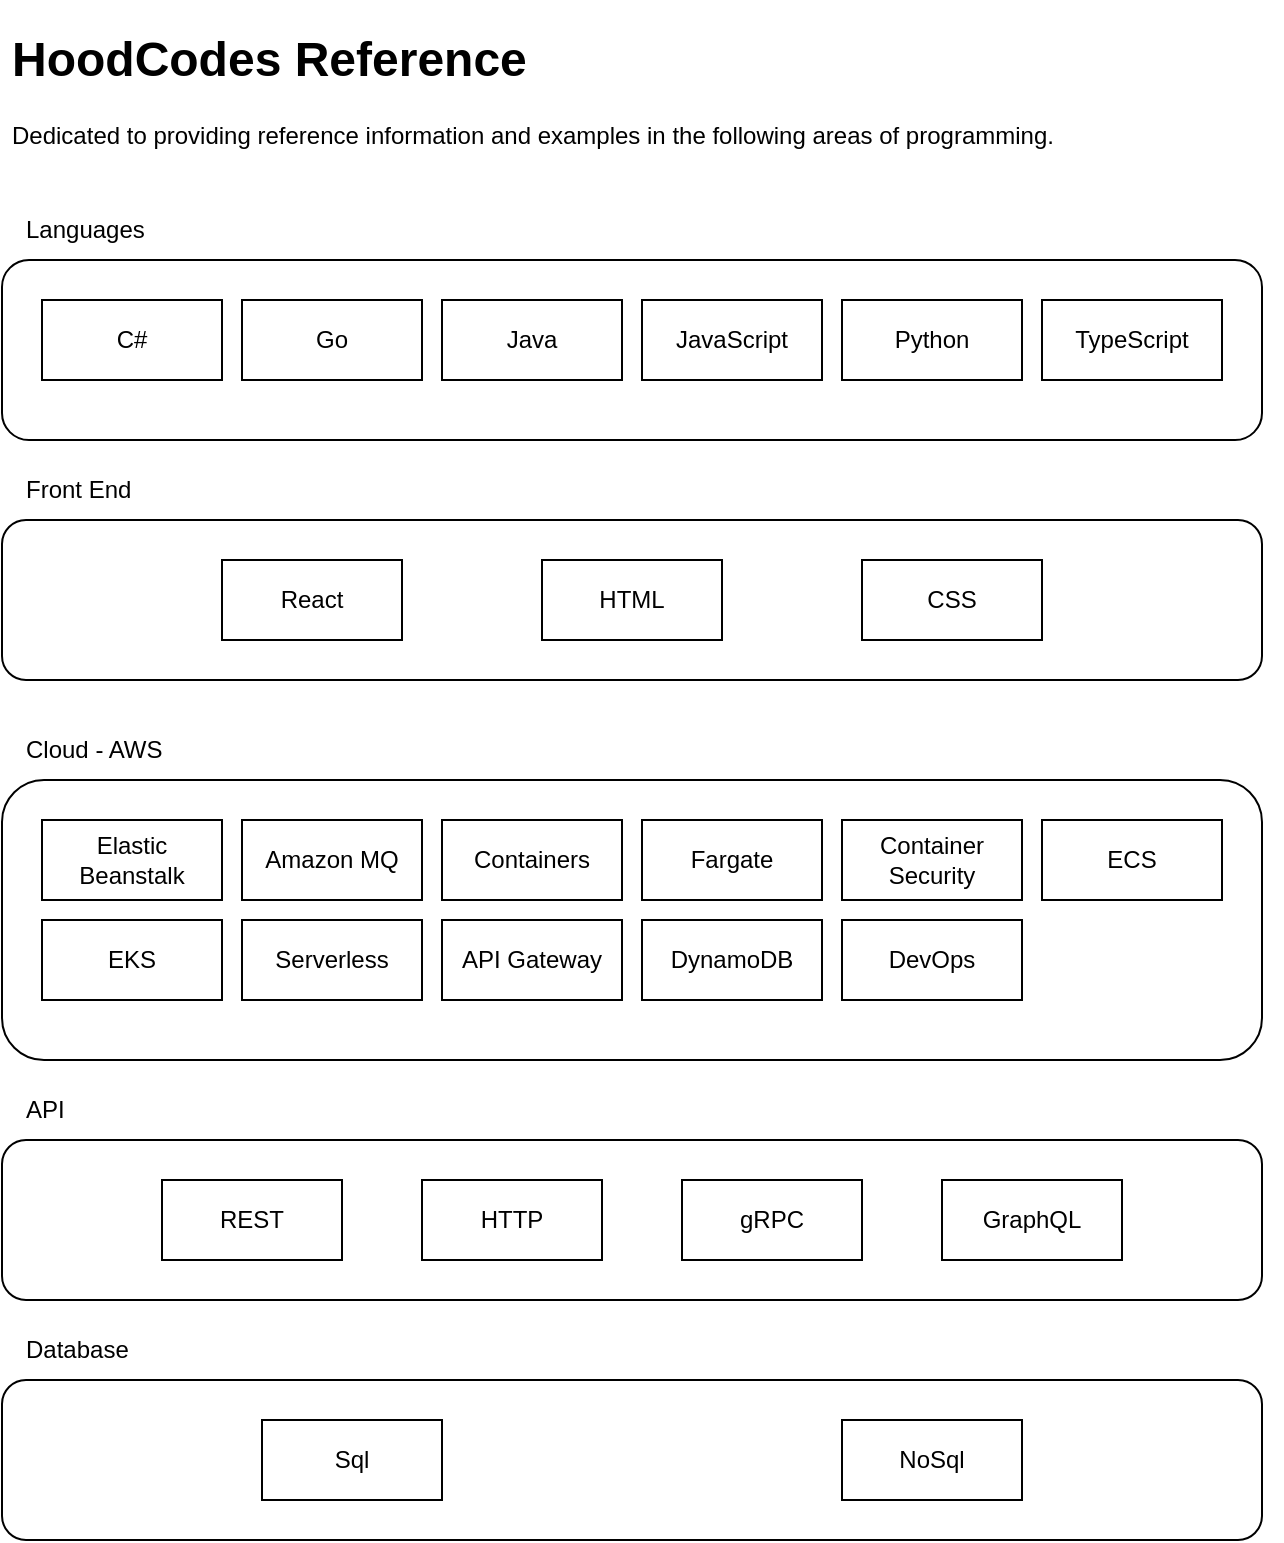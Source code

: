 <mxfile>
    <diagram id="IzUY5x7Kxzt9NPzNfkvM" name="Page-1">
        <mxGraphModel dx="1353" dy="898" grid="1" gridSize="10" guides="1" tooltips="1" connect="1" arrows="1" fold="1" page="1" pageScale="1" pageWidth="850" pageHeight="1100" math="0" shadow="0">
            <root>
                <mxCell id="0"/>
                <mxCell id="1" parent="0"/>
                <mxCell id="12" value="" style="rounded=1;whiteSpace=wrap;html=1;" parent="1" vertex="1">
                    <mxGeometry x="40" y="130" width="630" height="90" as="geometry"/>
                </mxCell>
                <mxCell id="8" value="&lt;h1&gt;HoodCodes Reference&lt;/h1&gt;&lt;p&gt;Dedicated to providing reference information and examples in the following areas of programming.&amp;nbsp;&lt;/p&gt;" style="text;html=1;spacing=5;spacingTop=-20;whiteSpace=wrap;overflow=hidden;rounded=0;" parent="1" vertex="1">
                    <mxGeometry x="40" y="10" width="640" height="80" as="geometry"/>
                </mxCell>
                <mxCell id="11" value="Languages" style="text;html=1;strokeColor=none;fillColor=none;align=left;verticalAlign=middle;whiteSpace=wrap;rounded=0;" parent="1" vertex="1">
                    <mxGeometry x="50" y="100" width="60" height="30" as="geometry"/>
                </mxCell>
                <mxCell id="14" value="" style="rounded=1;whiteSpace=wrap;html=1;" parent="1" vertex="1">
                    <mxGeometry x="40" y="570" width="630" height="80" as="geometry"/>
                </mxCell>
                <mxCell id="16" value="REST" style="rounded=0;whiteSpace=wrap;html=1;" parent="1" vertex="1">
                    <mxGeometry x="120" y="590" width="90" height="40" as="geometry"/>
                </mxCell>
                <mxCell id="17" value="HTTP" style="rounded=0;whiteSpace=wrap;html=1;" parent="1" vertex="1">
                    <mxGeometry x="250" y="590" width="90" height="40" as="geometry"/>
                </mxCell>
                <mxCell id="18" value="gRPC" style="rounded=0;whiteSpace=wrap;html=1;" parent="1" vertex="1">
                    <mxGeometry x="380" y="590" width="90" height="40" as="geometry"/>
                </mxCell>
                <mxCell id="20" value="GraphQL" style="rounded=0;whiteSpace=wrap;html=1;" parent="1" vertex="1">
                    <mxGeometry x="510" y="590" width="90" height="40" as="geometry"/>
                </mxCell>
                <UserObject label="C#" link="https://hoodcodes.github.io/csharp/" id="22">
                    <mxCell style="rounded=0;whiteSpace=wrap;html=1;fontStyle=0" parent="1" vertex="1">
                        <mxGeometry x="60" y="150" width="90" height="40" as="geometry"/>
                    </mxCell>
                </UserObject>
                <UserObject label="Java" link="https://hoodcodes.github.io/javascript" id="23">
                    <mxCell style="rounded=0;whiteSpace=wrap;html=1;fontStyle=0" parent="1" vertex="1">
                        <mxGeometry x="260" y="150" width="90" height="40" as="geometry"/>
                    </mxCell>
                </UserObject>
                <UserObject label="JavaScript" link="https://hoodcodes.github.io/javascript" id="24">
                    <mxCell style="rounded=0;whiteSpace=wrap;html=1;fontStyle=0" parent="1" vertex="1">
                        <mxGeometry x="360" y="150" width="90" height="40" as="geometry"/>
                    </mxCell>
                </UserObject>
                <UserObject label="Go" link="https://hoodcodes.github.io/go" id="25">
                    <mxCell style="rounded=0;whiteSpace=wrap;html=1;fontStyle=0" parent="1" vertex="1">
                        <mxGeometry x="160" y="150" width="90" height="40" as="geometry"/>
                    </mxCell>
                </UserObject>
                <UserObject label="TypeScript" link="https://hoodcodes.github.io/typescript" id="26">
                    <mxCell style="rounded=0;whiteSpace=wrap;html=1;fontStyle=0" parent="1" vertex="1">
                        <mxGeometry x="560" y="150" width="90" height="40" as="geometry"/>
                    </mxCell>
                </UserObject>
                <UserObject label="Python" link="https://hoodcodes.github.io/python" id="27">
                    <mxCell style="rounded=0;whiteSpace=wrap;html=1;fontStyle=0" parent="1" vertex="1">
                        <mxGeometry x="460" y="150" width="90" height="40" as="geometry"/>
                    </mxCell>
                </UserObject>
                <mxCell id="28" value="API" style="text;html=1;strokeColor=none;fillColor=none;align=left;verticalAlign=middle;whiteSpace=wrap;rounded=0;" parent="1" vertex="1">
                    <mxGeometry x="50" y="540" width="60" height="30" as="geometry"/>
                </mxCell>
                <UserObject label="" link="https://hoodcodes.github.io/cloud/aws" id="29">
                    <mxCell style="rounded=1;whiteSpace=wrap;html=1;" parent="1" vertex="1">
                        <mxGeometry x="40" y="390" width="630" height="140" as="geometry"/>
                    </mxCell>
                </UserObject>
                <mxCell id="36" value="Cloud - AWS" style="text;html=1;strokeColor=none;fillColor=none;align=left;verticalAlign=middle;whiteSpace=wrap;rounded=0;" parent="1" vertex="1">
                    <mxGeometry x="50" y="360" width="80" height="30" as="geometry"/>
                </mxCell>
                <mxCell id="37" value="" style="rounded=1;whiteSpace=wrap;html=1;" parent="1" vertex="1">
                    <mxGeometry x="40" y="260" width="630" height="80" as="geometry"/>
                </mxCell>
                <mxCell id="39" value="Elastic Beanstalk" style="rounded=0;whiteSpace=wrap;html=1;" parent="1" vertex="1">
                    <mxGeometry x="60" y="410" width="90" height="40" as="geometry"/>
                </mxCell>
                <mxCell id="40" value="Amazon MQ" style="rounded=0;whiteSpace=wrap;html=1;" parent="1" vertex="1">
                    <mxGeometry x="160" y="410" width="90" height="40" as="geometry"/>
                </mxCell>
                <mxCell id="41" value="Fargate" style="rounded=0;whiteSpace=wrap;html=1;" parent="1" vertex="1">
                    <mxGeometry x="360" y="410" width="90" height="40" as="geometry"/>
                </mxCell>
                <mxCell id="42" value="Containers" style="rounded=0;whiteSpace=wrap;html=1;" parent="1" vertex="1">
                    <mxGeometry x="260" y="410" width="90" height="40" as="geometry"/>
                </mxCell>
                <mxCell id="43" value="Container Security" style="rounded=0;whiteSpace=wrap;html=1;" parent="1" vertex="1">
                    <mxGeometry x="460" y="410" width="90" height="40" as="geometry"/>
                </mxCell>
                <mxCell id="44" value="Front End" style="text;html=1;strokeColor=none;fillColor=none;align=left;verticalAlign=middle;whiteSpace=wrap;rounded=0;" parent="1" vertex="1">
                    <mxGeometry x="50" y="230" width="60" height="30" as="geometry"/>
                </mxCell>
                <mxCell id="45" value="" style="rounded=1;whiteSpace=wrap;html=1;" parent="1" vertex="1">
                    <mxGeometry x="40" y="690" width="630" height="80" as="geometry"/>
                </mxCell>
                <mxCell id="46" value="Sql" style="rounded=0;whiteSpace=wrap;html=1;" parent="1" vertex="1">
                    <mxGeometry x="170" y="710" width="90" height="40" as="geometry"/>
                </mxCell>
                <mxCell id="47" value="NoSql" style="rounded=0;whiteSpace=wrap;html=1;" parent="1" vertex="1">
                    <mxGeometry x="460" y="710" width="90" height="40" as="geometry"/>
                </mxCell>
                <mxCell id="52" value="Database" style="text;html=1;strokeColor=none;fillColor=none;align=left;verticalAlign=middle;whiteSpace=wrap;rounded=0;" parent="1" vertex="1">
                    <mxGeometry x="50" y="660" width="60" height="30" as="geometry"/>
                </mxCell>
                <mxCell id="53" value="EKS" style="rounded=0;whiteSpace=wrap;html=1;" parent="1" vertex="1">
                    <mxGeometry x="60" y="460" width="90" height="40" as="geometry"/>
                </mxCell>
                <mxCell id="54" value="Serverless" style="rounded=0;whiteSpace=wrap;html=1;" parent="1" vertex="1">
                    <mxGeometry x="160" y="460" width="90" height="40" as="geometry"/>
                </mxCell>
                <mxCell id="55" value="API Gateway" style="rounded=0;whiteSpace=wrap;html=1;" parent="1" vertex="1">
                    <mxGeometry x="260" y="460" width="90" height="40" as="geometry"/>
                </mxCell>
                <mxCell id="56" value="DevOps" style="rounded=0;whiteSpace=wrap;html=1;" parent="1" vertex="1">
                    <mxGeometry x="460" y="460" width="90" height="40" as="geometry"/>
                </mxCell>
                <mxCell id="57" value="DynamoDB" style="rounded=0;whiteSpace=wrap;html=1;" parent="1" vertex="1">
                    <mxGeometry x="360" y="460" width="90" height="40" as="geometry"/>
                </mxCell>
                <UserObject label="React" link="https://hoodcodes.github.io/react" id="59">
                    <mxCell style="rounded=0;whiteSpace=wrap;html=1;fontStyle=0" parent="1" vertex="1">
                        <mxGeometry x="150" y="280" width="90" height="40" as="geometry"/>
                    </mxCell>
                </UserObject>
                <mxCell id="65" value="ECS" style="rounded=0;whiteSpace=wrap;html=1;" parent="1" vertex="1">
                    <mxGeometry x="560" y="410" width="90" height="40" as="geometry"/>
                </mxCell>
                <UserObject label="HTML" link="https://hoodcodes.github.io/html" id="66">
                    <mxCell style="rounded=0;whiteSpace=wrap;html=1;fontStyle=0" vertex="1" parent="1">
                        <mxGeometry x="310" y="280" width="90" height="40" as="geometry"/>
                    </mxCell>
                </UserObject>
                <UserObject label="CSS" link="https://hoodcodes.github.io/css" id="67">
                    <mxCell style="rounded=0;whiteSpace=wrap;html=1;fontStyle=0" vertex="1" parent="1">
                        <mxGeometry x="470" y="280" width="90" height="40" as="geometry"/>
                    </mxCell>
                </UserObject>
            </root>
        </mxGraphModel>
    </diagram>
</mxfile>